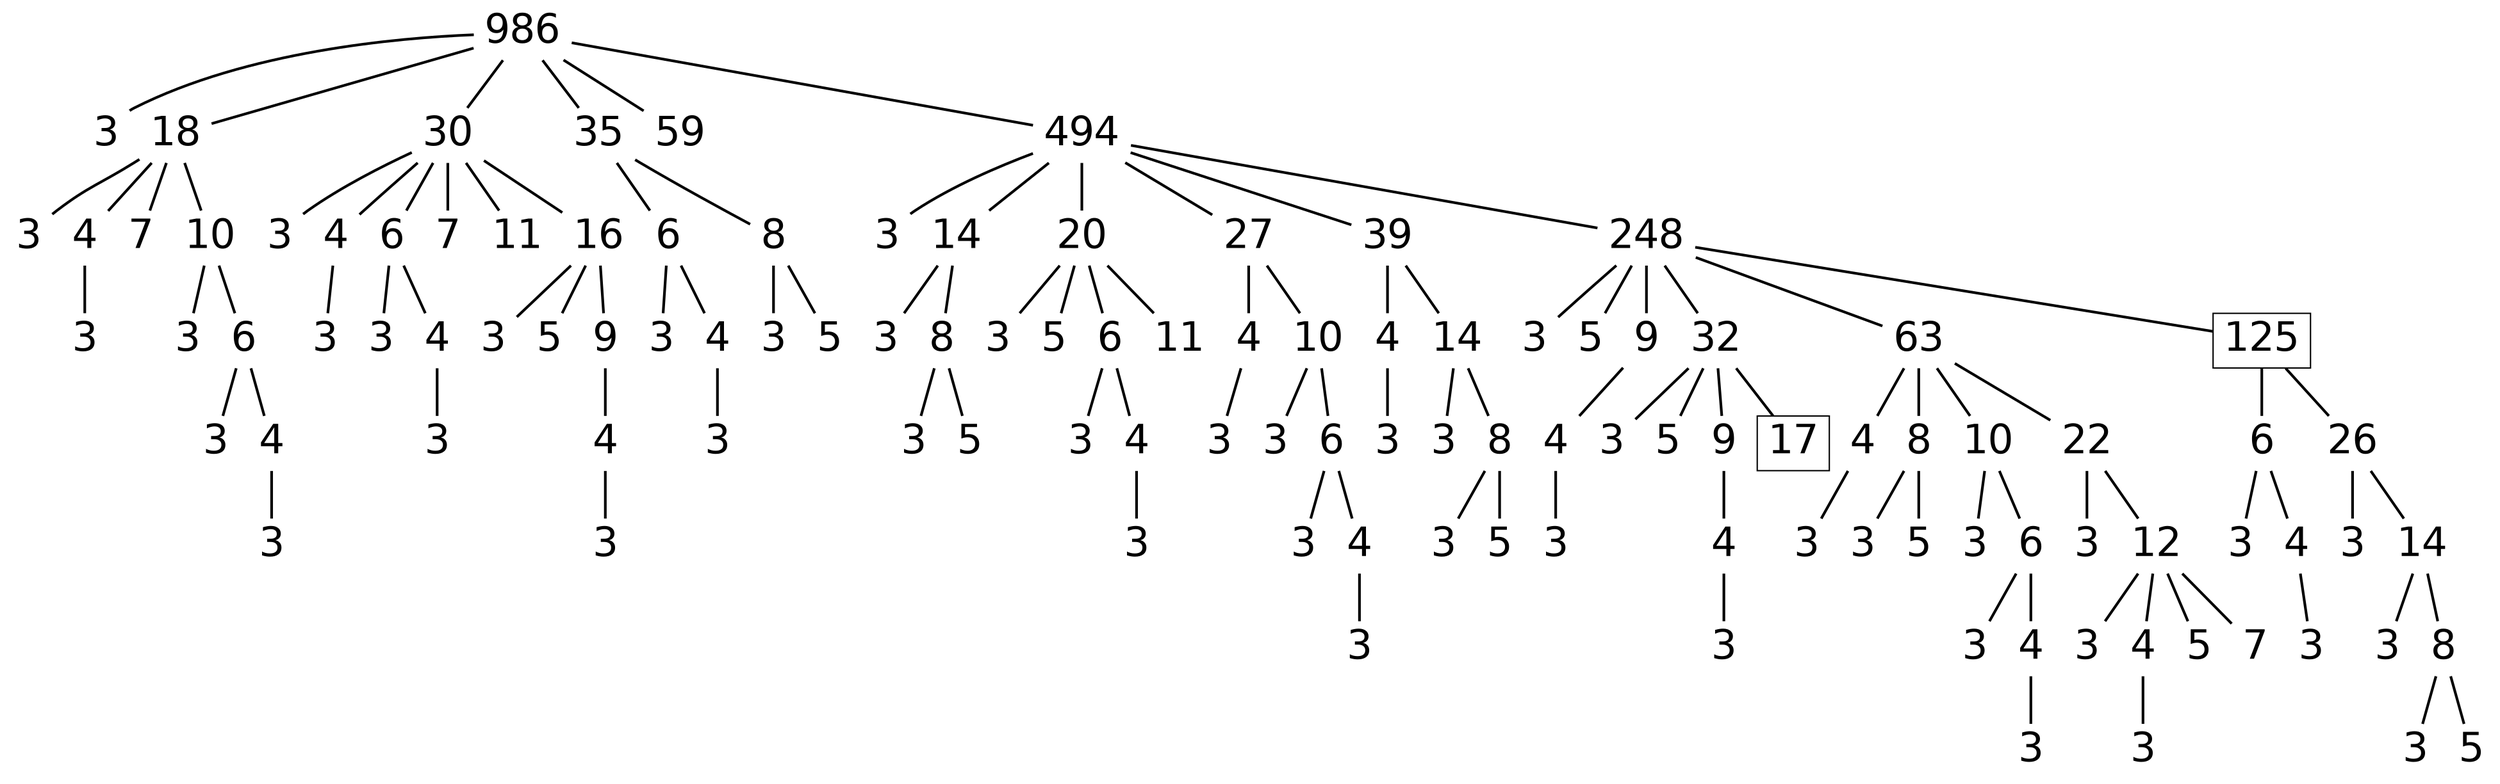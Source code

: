 digraph graph_name {
 graph[nodesep = 0.1];
 edge[dir=none, style=bold];
 node[ fontname = "Helvetica", shape = plaintext, width = 0.25, height = 0.25, fontsize=30];
s986;
s986_3;
s986_18;
s986_18_3;
s986_18_4;
s986_18_4_3;
s986_18_7;
s986_18_10;
s986_18_10_3;
s986_18_10_6;
s986_18_10_6_3;
s986_18_10_6_4;
s986_18_10_6_4_3;
s986_30;
s986_30_3;
s986_30_4;
s986_30_4_3;
s986_30_6;
s986_30_6_3;
s986_30_6_4;
s986_30_6_4_3;
s986_30_7;
s986_30_11;
s986_30_16;
s986_30_16_3;
s986_30_16_5;
s986_30_16_9;
s986_30_16_9_4;
s986_30_16_9_4_3;
s986_35;
s986_35_6;
s986_35_6_3;
s986_35_6_4;
s986_35_6_4_3;
s986_35_8;
s986_35_8_3;
s986_35_8_5;
s986_59;
s986_494;
s986_494_3;
s986_494_14;
s986_494_14_3;
s986_494_14_8;
s986_494_14_8_3;
s986_494_14_8_5;
s986_494_20;
s986_494_20_3;
s986_494_20_5;
s986_494_20_6;
s986_494_20_6_3;
s986_494_20_6_4;
s986_494_20_6_4_3;
s986_494_20_11;
s986_494_27;
s986_494_27_4;
s986_494_27_4_3;
s986_494_27_10;
s986_494_27_10_3;
s986_494_27_10_6;
s986_494_27_10_6_3;
s986_494_27_10_6_4;
s986_494_27_10_6_4_3;
s986_494_39;
s986_494_39_4;
s986_494_39_4_3;
s986_494_39_14;
s986_494_39_14_3;
s986_494_39_14_8;
s986_494_39_14_8_3;
s986_494_39_14_8_5;
s986_494_248;
s986_494_248_3;
s986_494_248_5;
s986_494_248_9;
s986_494_248_9_4;
s986_494_248_9_4_3;
s986_494_248_32;
s986_494_248_32_3;
s986_494_248_32_5;
s986_494_248_32_9;
s986_494_248_32_9_4;
s986_494_248_32_9_4_3;
s986_494_248_32_17;
s986_494_248_63;
s986_494_248_63_4;
s986_494_248_63_4_3;
s986_494_248_63_8;
s986_494_248_63_8_3;
s986_494_248_63_8_5;
s986_494_248_63_10;
s986_494_248_63_10_3;
s986_494_248_63_10_6;
s986_494_248_63_10_6_3;
s986_494_248_63_10_6_4;
s986_494_248_63_10_6_4_3;
s986_494_248_63_22;
s986_494_248_63_22_3;
s986_494_248_63_22_12;
s986_494_248_63_22_12_3;
s986_494_248_63_22_12_4;
s986_494_248_63_22_12_4_3;
s986_494_248_63_22_12_5;
s986_494_248_63_22_12_7;
s986_494_248_125;
s986_494_248_125_6;
s986_494_248_125_6_3;
s986_494_248_125_6_4;
s986_494_248_125_6_4_3;
s986_494_248_125_26;
s986_494_248_125_26_3;
s986_494_248_125_26_14;
s986_494_248_125_26_14_3;
s986_494_248_125_26_14_8;
s986_494_248_125_26_14_8_3;
s986_494_248_125_26_14_8_5;
s986[label="986" ];
s986->s986_3;
s986_3[label="3" ];
s986->s986_18;
s986_18[label="18" ];
s986_18->s986_18_3;
s986_18_3[label="3" ];
s986_18->s986_18_4;
s986_18_4[label="4" ];
s986_18_4->s986_18_4_3;
s986_18_4_3[label="3" ];
s986_18->s986_18_7;
s986_18_7[label="7" ];
s986_18->s986_18_10;
s986_18_10[label="10" ];
s986_18_10->s986_18_10_3;
s986_18_10_3[label="3" ];
s986_18_10->s986_18_10_6;
s986_18_10_6[label="6" ];
s986_18_10_6->s986_18_10_6_3;
s986_18_10_6_3[label="3" ];
s986_18_10_6->s986_18_10_6_4;
s986_18_10_6_4[label="4" ];
s986_18_10_6_4->s986_18_10_6_4_3;
s986_18_10_6_4_3[label="3" ];
s986->s986_30;
s986_30[label="30" ];
s986_30->s986_30_3;
s986_30_3[label="3" ];
s986_30->s986_30_4;
s986_30_4[label="4" ];
s986_30_4->s986_30_4_3;
s986_30_4_3[label="3" ];
s986_30->s986_30_6;
s986_30_6[label="6" ];
s986_30_6->s986_30_6_3;
s986_30_6_3[label="3" ];
s986_30_6->s986_30_6_4;
s986_30_6_4[label="4" ];
s986_30_6_4->s986_30_6_4_3;
s986_30_6_4_3[label="3" ];
s986_30->s986_30_7;
s986_30_7[label="7" ];
s986_30->s986_30_11;
s986_30_11[label="11" ];
s986_30->s986_30_16;
s986_30_16[label="16" ];
s986_30_16->s986_30_16_3;
s986_30_16_3[label="3" ];
s986_30_16->s986_30_16_5;
s986_30_16_5[label="5" ];
s986_30_16->s986_30_16_9;
s986_30_16_9[label="9" ];
s986_30_16_9->s986_30_16_9_4;
s986_30_16_9_4[label="4" ];
s986_30_16_9_4->s986_30_16_9_4_3;
s986_30_16_9_4_3[label="3" ];
s986->s986_35;
s986_35[label="35" ];
s986_35->s986_35_6;
s986_35_6[label="6" ];
s986_35_6->s986_35_6_3;
s986_35_6_3[label="3" ];
s986_35_6->s986_35_6_4;
s986_35_6_4[label="4" ];
s986_35_6_4->s986_35_6_4_3;
s986_35_6_4_3[label="3" ];
s986_35->s986_35_8;
s986_35_8[label="8" ];
s986_35_8->s986_35_8_3;
s986_35_8_3[label="3" ];
s986_35_8->s986_35_8_5;
s986_35_8_5[label="5" ];
s986->s986_59;
s986_59[label="59" ];
s986->s986_494;
s986_494[label="494" ];
s986_494->s986_494_3;
s986_494_3[label="3" ];
s986_494->s986_494_14;
s986_494_14[label="14" ];
s986_494_14->s986_494_14_3;
s986_494_14_3[label="3" ];
s986_494_14->s986_494_14_8;
s986_494_14_8[label="8" ];
s986_494_14_8->s986_494_14_8_3;
s986_494_14_8_3[label="3" ];
s986_494_14_8->s986_494_14_8_5;
s986_494_14_8_5[label="5" ];
s986_494->s986_494_20;
s986_494_20[label="20" ];
s986_494_20->s986_494_20_3;
s986_494_20_3[label="3" ];
s986_494_20->s986_494_20_5;
s986_494_20_5[label="5" ];
s986_494_20->s986_494_20_6;
s986_494_20_6[label="6" ];
s986_494_20_6->s986_494_20_6_3;
s986_494_20_6_3[label="3" ];
s986_494_20_6->s986_494_20_6_4;
s986_494_20_6_4[label="4" ];
s986_494_20_6_4->s986_494_20_6_4_3;
s986_494_20_6_4_3[label="3" ];
s986_494_20->s986_494_20_11;
s986_494_20_11[label="11" ];
s986_494->s986_494_27;
s986_494_27[label="27" ];
s986_494_27->s986_494_27_4;
s986_494_27_4[label="4" ];
s986_494_27_4->s986_494_27_4_3;
s986_494_27_4_3[label="3" ];
s986_494_27->s986_494_27_10;
s986_494_27_10[label="10" ];
s986_494_27_10->s986_494_27_10_3;
s986_494_27_10_3[label="3" ];
s986_494_27_10->s986_494_27_10_6;
s986_494_27_10_6[label="6" ];
s986_494_27_10_6->s986_494_27_10_6_3;
s986_494_27_10_6_3[label="3" ];
s986_494_27_10_6->s986_494_27_10_6_4;
s986_494_27_10_6_4[label="4" ];
s986_494_27_10_6_4->s986_494_27_10_6_4_3;
s986_494_27_10_6_4_3[label="3" ];
s986_494->s986_494_39;
s986_494_39[label="39" ];
s986_494_39->s986_494_39_4;
s986_494_39_4[label="4" ];
s986_494_39_4->s986_494_39_4_3;
s986_494_39_4_3[label="3" ];
s986_494_39->s986_494_39_14;
s986_494_39_14[label="14" ];
s986_494_39_14->s986_494_39_14_3;
s986_494_39_14_3[label="3" ];
s986_494_39_14->s986_494_39_14_8;
s986_494_39_14_8[label="8" ];
s986_494_39_14_8->s986_494_39_14_8_3;
s986_494_39_14_8_3[label="3" ];
s986_494_39_14_8->s986_494_39_14_8_5;
s986_494_39_14_8_5[label="5" ];
s986_494->s986_494_248;
s986_494_248[label="248" ];
s986_494_248->s986_494_248_3;
s986_494_248_3[label="3" ];
s986_494_248->s986_494_248_5;
s986_494_248_5[label="5" ];
s986_494_248->s986_494_248_9;
s986_494_248_9[label="9" ];
s986_494_248_9->s986_494_248_9_4;
s986_494_248_9_4[label="4" ];
s986_494_248_9_4->s986_494_248_9_4_3;
s986_494_248_9_4_3[label="3" ];
s986_494_248->s986_494_248_32;
s986_494_248_32[label="32" ];
s986_494_248_32->s986_494_248_32_3;
s986_494_248_32_3[label="3" ];
s986_494_248_32->s986_494_248_32_5;
s986_494_248_32_5[label="5" ];
s986_494_248_32->s986_494_248_32_9;
s986_494_248_32_9[label="9" ];
s986_494_248_32_9->s986_494_248_32_9_4;
s986_494_248_32_9_4[label="4" ];
s986_494_248_32_9_4->s986_494_248_32_9_4_3;
s986_494_248_32_9_4_3[label="3" ];
s986_494_248_32->s986_494_248_32_17;
s986_494_248_32_17[label="17" ;shape=box];
s986_494_248->s986_494_248_63;
s986_494_248_63[label="63" ];
s986_494_248_63->s986_494_248_63_4;
s986_494_248_63_4[label="4" ];
s986_494_248_63_4->s986_494_248_63_4_3;
s986_494_248_63_4_3[label="3" ];
s986_494_248_63->s986_494_248_63_8;
s986_494_248_63_8[label="8" ];
s986_494_248_63_8->s986_494_248_63_8_3;
s986_494_248_63_8_3[label="3" ];
s986_494_248_63_8->s986_494_248_63_8_5;
s986_494_248_63_8_5[label="5" ];
s986_494_248_63->s986_494_248_63_10;
s986_494_248_63_10[label="10" ];
s986_494_248_63_10->s986_494_248_63_10_3;
s986_494_248_63_10_3[label="3" ];
s986_494_248_63_10->s986_494_248_63_10_6;
s986_494_248_63_10_6[label="6" ];
s986_494_248_63_10_6->s986_494_248_63_10_6_3;
s986_494_248_63_10_6_3[label="3" ];
s986_494_248_63_10_6->s986_494_248_63_10_6_4;
s986_494_248_63_10_6_4[label="4" ];
s986_494_248_63_10_6_4->s986_494_248_63_10_6_4_3;
s986_494_248_63_10_6_4_3[label="3" ];
s986_494_248_63->s986_494_248_63_22;
s986_494_248_63_22[label="22" ];
s986_494_248_63_22->s986_494_248_63_22_3;
s986_494_248_63_22_3[label="3" ];
s986_494_248_63_22->s986_494_248_63_22_12;
s986_494_248_63_22_12[label="12" ];
s986_494_248_63_22_12->s986_494_248_63_22_12_3;
s986_494_248_63_22_12_3[label="3" ];
s986_494_248_63_22_12->s986_494_248_63_22_12_4;
s986_494_248_63_22_12_4[label="4" ];
s986_494_248_63_22_12_4->s986_494_248_63_22_12_4_3;
s986_494_248_63_22_12_4_3[label="3" ];
s986_494_248_63_22_12->s986_494_248_63_22_12_5;
s986_494_248_63_22_12_5[label="5" ];
s986_494_248_63_22_12->s986_494_248_63_22_12_7;
s986_494_248_63_22_12_7[label="7" ];
s986_494_248->s986_494_248_125;
s986_494_248_125[label="125" ;shape=box];
s986_494_248_125->s986_494_248_125_6;
s986_494_248_125_6[label="6" ];
s986_494_248_125_6->s986_494_248_125_6_3;
s986_494_248_125_6_3[label="3" ];
s986_494_248_125_6->s986_494_248_125_6_4;
s986_494_248_125_6_4[label="4" ];
s986_494_248_125_6_4->s986_494_248_125_6_4_3;
s986_494_248_125_6_4_3[label="3" ];
s986_494_248_125->s986_494_248_125_26;
s986_494_248_125_26[label="26" ];
s986_494_248_125_26->s986_494_248_125_26_3;
s986_494_248_125_26_3[label="3" ];
s986_494_248_125_26->s986_494_248_125_26_14;
s986_494_248_125_26_14[label="14" ];
s986_494_248_125_26_14->s986_494_248_125_26_14_3;
s986_494_248_125_26_14_3[label="3" ];
s986_494_248_125_26_14->s986_494_248_125_26_14_8;
s986_494_248_125_26_14_8[label="8" ];
s986_494_248_125_26_14_8->s986_494_248_125_26_14_8_3;
s986_494_248_125_26_14_8_3[label="3" ];
s986_494_248_125_26_14_8->s986_494_248_125_26_14_8_5;
s986_494_248_125_26_14_8_5[label="5" ];
}
